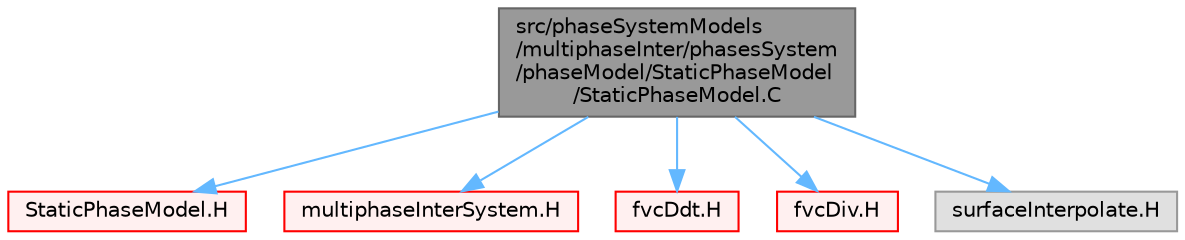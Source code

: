 digraph "src/phaseSystemModels/multiphaseInter/phasesSystem/phaseModel/StaticPhaseModel/StaticPhaseModel.C"
{
 // LATEX_PDF_SIZE
  bgcolor="transparent";
  edge [fontname=Helvetica,fontsize=10,labelfontname=Helvetica,labelfontsize=10];
  node [fontname=Helvetica,fontsize=10,shape=box,height=0.2,width=0.4];
  Node1 [id="Node000001",label="src/phaseSystemModels\l/multiphaseInter/phasesSystem\l/phaseModel/StaticPhaseModel\l/StaticPhaseModel.C",height=0.2,width=0.4,color="gray40", fillcolor="grey60", style="filled", fontcolor="black",tooltip=" "];
  Node1 -> Node2 [id="edge1_Node000001_Node000002",color="steelblue1",style="solid",tooltip=" "];
  Node2 [id="Node000002",label="StaticPhaseModel.H",height=0.2,width=0.4,color="red", fillcolor="#FFF0F0", style="filled",URL="$StaticPhaseModel_8H.html",tooltip=" "];
  Node1 -> Node4 [id="edge2_Node000001_Node000004",color="steelblue1",style="solid",tooltip=" "];
  Node4 [id="Node000004",label="multiphaseInterSystem.H",height=0.2,width=0.4,color="red", fillcolor="#FFF0F0", style="filled",URL="$multiphaseInterSystem_8H.html",tooltip=" "];
  Node1 -> Node406 [id="edge3_Node000001_Node000406",color="steelblue1",style="solid",tooltip=" "];
  Node406 [id="Node000406",label="fvcDdt.H",height=0.2,width=0.4,color="red", fillcolor="#FFF0F0", style="filled",URL="$fvcDdt_8H.html",tooltip="Calculate the first temporal derivative."];
  Node1 -> Node412 [id="edge4_Node000001_Node000412",color="steelblue1",style="solid",tooltip=" "];
  Node412 [id="Node000412",label="fvcDiv.H",height=0.2,width=0.4,color="red", fillcolor="#FFF0F0", style="filled",URL="$fvcDiv_8H.html",tooltip="Calculate the divergence of the given field."];
  Node1 -> Node413 [id="edge5_Node000001_Node000413",color="steelblue1",style="solid",tooltip=" "];
  Node413 [id="Node000413",label="surfaceInterpolate.H",height=0.2,width=0.4,color="grey60", fillcolor="#E0E0E0", style="filled",tooltip=" "];
}
